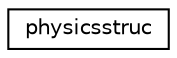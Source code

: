 digraph "Graphical Class Hierarchy"
{
 // INTERACTIVE_SVG=YES
  edge [fontname="Helvetica",fontsize="10",labelfontname="Helvetica",labelfontsize="10"];
  node [fontname="Helvetica",fontsize="10",shape=record];
  rankdir="LR";
  Node0 [label="physicsstruc",height=0.2,width=0.4,color="black", fillcolor="white", style="filled",URL="$structphysicsstruc.html",tooltip="Physics Simulation Structure. "];
}
